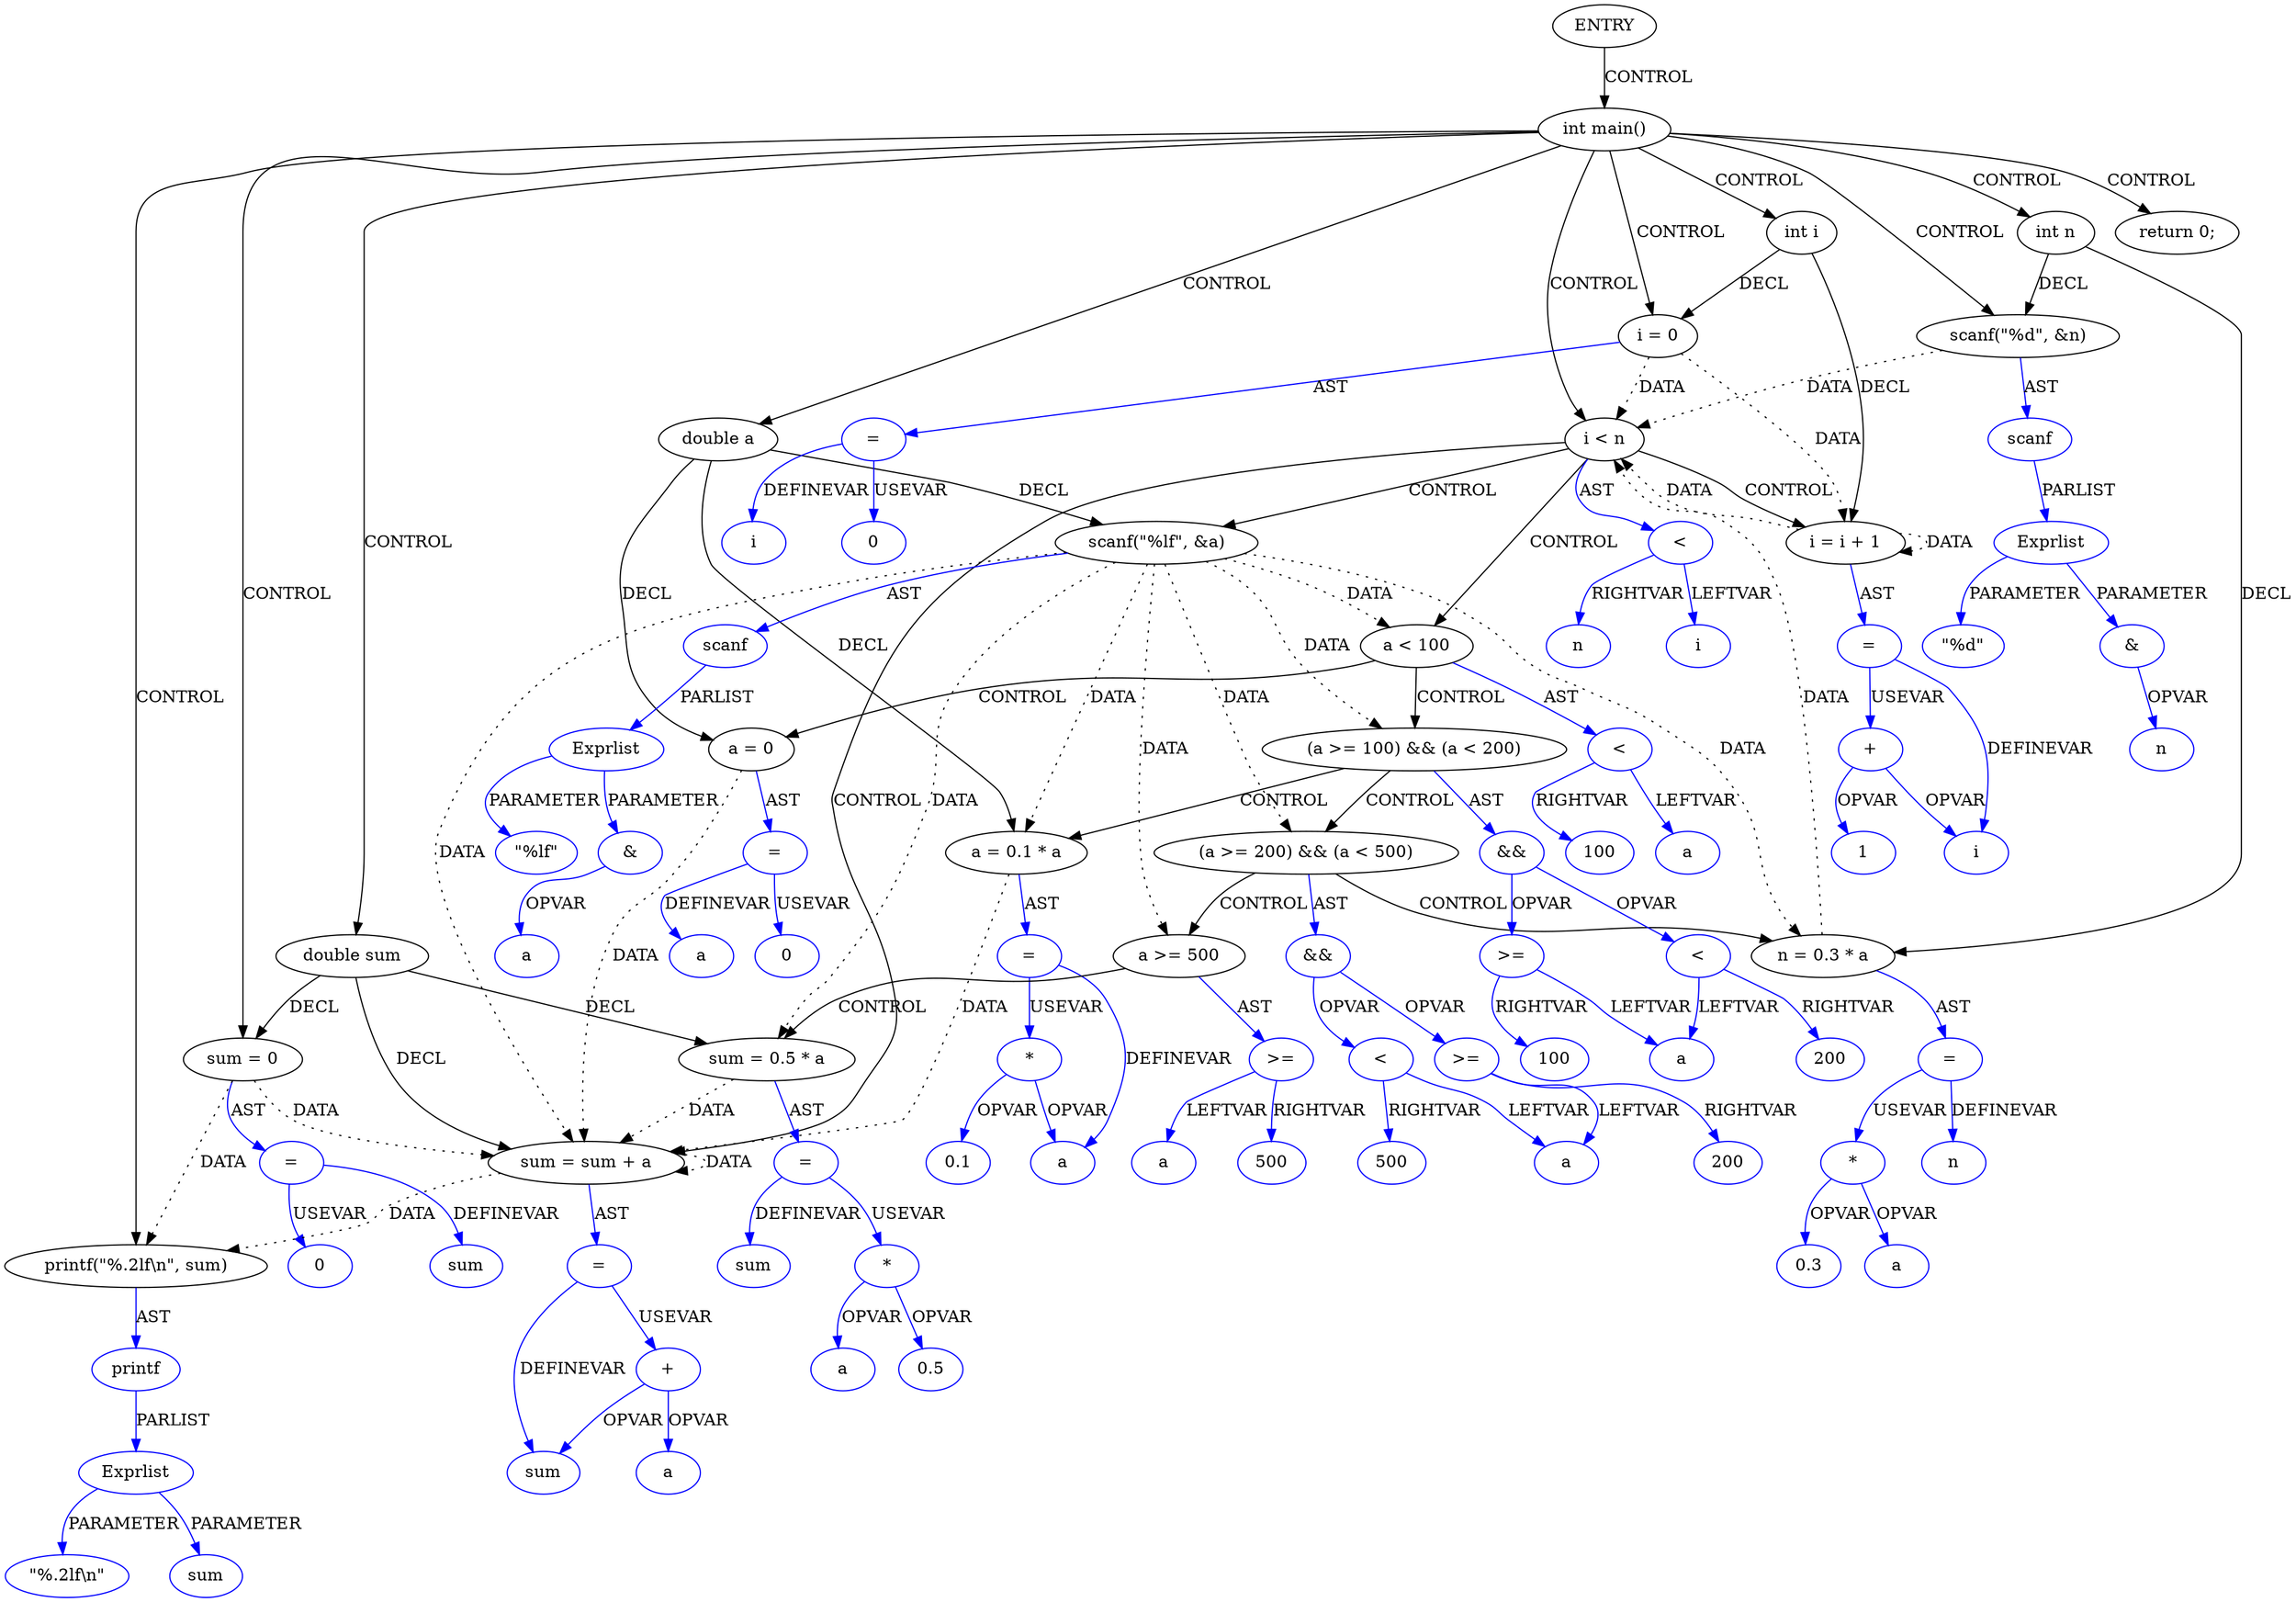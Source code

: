 digraph G{
Node1 [label="ENTRY",type="ENTRY",coord="-1"];
Node2 [label="int main()",type="CONTROL",coord="3"];
Node4 [label="int i",type="DECL",coord="4",varname="i",vartype="int"];
Node5 [label="int n",type="DECL",coord="5",varname="n",vartype="int"];
Node6 [label="double a",type="DECL",coord="6",varname="a",vartype="double"];
Node7 [label="double sum",type="DECL",coord="7",varname="sum",vartype="double"];
Node8 [label="sum = 0",type="ASSIGN",coord="8"];
Node9 [label="=",type="ASSIGNOP",coord="8",color=blue];
Node10 [label="sum",type="VAR",coord="8",color=blue];
Node11 [label="0",type="CONST",coord="8",color=blue];
Node12 [label="scanf(\"%d\", &n)",type="CALL",coord="9"];
Node13 [label="scanf",type="FUNCNAME",coord="9",color=blue];
Node14 [label="Exprlist",type="EXPRS",coord="9",color=blue];
Node15 [label="\"%d\"",type="CONST",coord="9",color=blue];
Node16 [label="&",type="OP",coord="9",color=blue];
Node17 [label="n",type="VAR",coord="9",color=blue];
Node18 [label="i = 0",type="ASSIGN",coord="10"];
Node19 [label="=",type="ASSIGNOP",coord="10",color=blue];
Node20 [label="i",type="VAR",coord="10",color=blue];
Node21 [label="0",type="CONST",coord="10",color=blue];
Node22 [label="i < n",type="CONTROL",coord="10"];
Node25 [label="scanf(\"%lf\", &a)",type="CALL",coord="11"];
Node26 [label="scanf",type="FUNCNAME",coord="11",color=blue];
Node27 [label="Exprlist",type="EXPRS",coord="11",color=blue];
Node28 [label="\"%lf\"",type="CONST",coord="11",color=blue];
Node29 [label="&",type="OP",coord="11",color=blue];
Node30 [label="a",type="VAR",coord="11",color=blue];
Node31 [label="a < 100",type="CONTROL",coord="12"];
Node33 [label="a = 0",type="ASSIGN",coord="13"];
Node34 [label="=",type="ASSIGNOP",coord="13",color=blue];
Node35 [label="a",type="VAR",coord="13",color=blue];
Node36 [label="0",type="CONST",coord="13",color=blue];
Node37 [label="(a >= 100) && (a < 200)",type="CONTROL",coord="14"];
Node39 [label="a = 0.1 * a",type="ASSIGN",coord="15"];
Node40 [label="=",type="ASSIGNOP",coord="15",color=blue];
Node41 [label="a",type="VAR",coord="15",color=blue];
Node42 [label="*",type="OP",coord="15",color=blue];
Node43 [label="0.1",type="CONST",coord="15",color=blue];
Node44 [label="(a >= 200) && (a < 500)",type="CONTROL",coord="16"];
Node46 [label="n = 0.3 * a",type="ASSIGN",coord="17"];
Node47 [label="=",type="ASSIGNOP",coord="17",color=blue];
Node48 [label="n",type="VAR",coord="17",color=blue];
Node49 [label="*",type="OP",coord="17",color=blue];
Node50 [label="0.3",type="CONST",coord="17",color=blue];
Node51 [label="a",type="VAR",coord="17",color=blue];
Node52 [label="a >= 500",type="CONTROL",coord="18"];
Node54 [label="sum = 0.5 * a",type="ASSIGN",coord="19"];
Node55 [label="=",type="ASSIGNOP",coord="19",color=blue];
Node56 [label="sum",type="VAR",coord="19",color=blue];
Node57 [label="*",type="OP",coord="19",color=blue];
Node58 [label="0.5",type="CONST",coord="19",color=blue];
Node59 [label="a",type="VAR",coord="19",color=blue];
Node60 [label=">=",type="OP",coord="18",color=blue];
Node61 [label="a",type="VAR",coord="18",color=blue];
Node62 [label="500",type="CONST",coord="18",color=blue];
Node63 [label="&&",type="OP",coord="16",color=blue];
Node64 [label=">=",type="OP",coord="16",color=blue];
Node65 [label="a",type="VAR",coord="16",color=blue];
Node66 [label="200",type="CONST",coord="16",color=blue];
Node67 [label="<",type="OP",coord="16",color=blue];
Node68 [label="500",type="CONST",coord="16",color=blue];
Node69 [label="&&",type="OP",coord="14",color=blue];
Node70 [label=">=",type="OP",coord="14",color=blue];
Node71 [label="a",type="VAR",coord="14",color=blue];
Node72 [label="100",type="CONST",coord="14",color=blue];
Node73 [label="<",type="OP",coord="14",color=blue];
Node74 [label="200",type="CONST",coord="14",color=blue];
Node75 [label="<",type="OP",coord="12",color=blue];
Node76 [label="a",type="VAR",coord="12",color=blue];
Node77 [label="100",type="CONST",coord="12",color=blue];
Node78 [label="sum = sum + a",type="ASSIGN",coord="21"];
Node79 [label="=",type="ASSIGNOP",coord="21",color=blue];
Node80 [label="sum",type="VAR",coord="21",color=blue];
Node81 [label="+",type="OP",coord="21",color=blue];
Node82 [label="a",type="VAR",coord="21",color=blue];
Node83 [label="i = i + 1",type="ASSIGN",coord="10"];
Node84 [label="=",type="ASSIGNOP",coord="10",color=blue];
Node85 [label="i",type="VAR",coord="10",color=blue];
Node86 [label="+",type="OP",coord="10",color=blue];
Node87 [label="1",type="CONST",coord="10",color=blue];
Node88 [label="<",type="OP",coord="10",color=blue];
Node89 [label="i",type="VAR",coord="10",color=blue];
Node90 [label="n",type="VAR",coord="10",color=blue];
Node91 [label="printf(\"%.2lf\\n\", sum)",type="CALL",coord="23"];
Node92 [label="printf",type="FUNCNAME",coord="23",color=blue];
Node93 [label="Exprlist",type="EXPRS",coord="23",color=blue];
Node94 [label="\"%.2lf\\n\"",type="CONST",coord="23",color=blue];
Node95 [label="sum",type="VAR",coord="23",color=blue];
Node96 [label="return 0;",type="CONTROL",coord="24"];
Node1->Node2 [label = "CONTROL" ];
Node2->Node4 [label = "CONTROL" ];
Node2->Node5 [label = "CONTROL" ];
Node2->Node6 [label = "CONTROL" ];
Node2->Node7 [label = "CONTROL" ];
Node2->Node8 [label = "CONTROL" ];
Node2->Node12 [label = "CONTROL" ];
Node2->Node18 [label = "CONTROL" ];
Node2->Node22 [label = "CONTROL" ];
Node2->Node91 [label = "CONTROL" ];
Node2->Node96 [label = "CONTROL" ];
Node22->Node25 [label = "CONTROL" ];
Node22->Node31 [label = "CONTROL" ];
Node22->Node78 [label = "CONTROL" ];
Node22->Node83 [label = "CONTROL" ];
Node31->Node33 [label = "CONTROL" ];
Node31->Node37 [label = "CONTROL" ];
Node37->Node39 [label = "CONTROL" ];
Node37->Node44 [label = "CONTROL" ];
Node44->Node46 [label = "CONTROL" ];
Node44->Node52 [label = "CONTROL" ];
Node52->Node54 [label = "CONTROL" ];
Node8->Node78 [label = "DATA", style = dotted ]
Node8->Node91 [label = "DATA", style = dotted ]
Node12->Node22 [label = "DATA", style = dotted ]
Node18->Node22 [label = "DATA", style = dotted ]
Node18->Node83 [label = "DATA", style = dotted ]
Node25->Node31 [label = "DATA", style = dotted ]
Node25->Node37 [label = "DATA", style = dotted ]
Node25->Node39 [label = "DATA", style = dotted ]
Node25->Node44 [label = "DATA", style = dotted ]
Node25->Node46 [label = "DATA", style = dotted ]
Node25->Node52 [label = "DATA", style = dotted ]
Node25->Node54 [label = "DATA", style = dotted ]
Node25->Node78 [label = "DATA", style = dotted ]
Node33->Node78 [label = "DATA", style = dotted ]
Node39->Node78 [label = "DATA", style = dotted ]
Node46->Node22 [label = "DATA", style = dotted ]
Node54->Node78 [label = "DATA", style = dotted ]
Node78->Node78 [label = "DATA", style = dotted ]
Node78->Node91 [label = "DATA", style = dotted ]
Node83->Node22 [label = "DATA", style = dotted ]
Node83->Node83 [label = "DATA", style = dotted ]
Node4->Node18 [label = "DECL"]
Node4->Node83 [label = "DECL"]
Node5->Node12 [label = "DECL"]
Node5->Node46 [label = "DECL"]
Node6->Node39 [label = "DECL"]
Node6->Node25 [label = "DECL"]
Node6->Node33 [label = "DECL"]
Node7->Node54 [label = "DECL"]
Node7->Node78 [label = "DECL"]
Node7->Node8 [label = "DECL"]
Node8->Node9 [label = "AST" color=blue]
Node9->Node10 [label = "DEFINEVAR" color=blue]
Node9->Node11 [label = "USEVAR" color=blue]
Node12->Node13 [label = "AST" color=blue]
Node13->Node14 [label = "PARLIST" color=blue]
Node14->Node15 [label = "PARAMETER" color=blue]
Node14->Node16 [label = "PARAMETER" color=blue]
Node16->Node17 [label = "OPVAR" color=blue]
Node18->Node19 [label = "AST" color=blue]
Node19->Node20 [label = "DEFINEVAR" color=blue]
Node19->Node21 [label = "USEVAR" color=blue]
Node22->Node88 [label = "AST" color=blue]
Node25->Node26 [label = "AST" color=blue]
Node26->Node27 [label = "PARLIST" color=blue]
Node27->Node28 [label = "PARAMETER" color=blue]
Node27->Node29 [label = "PARAMETER" color=blue]
Node29->Node30 [label = "OPVAR" color=blue]
Node31->Node75 [label = "AST" color=blue]
Node33->Node34 [label = "AST" color=blue]
Node34->Node35 [label = "DEFINEVAR" color=blue]
Node34->Node36 [label = "USEVAR" color=blue]
Node37->Node69 [label = "AST" color=blue]
Node39->Node40 [label = "AST" color=blue]
Node40->Node41 [label = "DEFINEVAR" color=blue]
Node40->Node42 [label = "USEVAR" color=blue]
Node42->Node43 [label = "OPVAR" color=blue]
Node42->Node41 [label = "OPVAR" color=blue]
Node44->Node63 [label = "AST" color=blue]
Node46->Node47 [label = "AST" color=blue]
Node47->Node48 [label = "DEFINEVAR" color=blue]
Node47->Node49 [label = "USEVAR" color=blue]
Node49->Node50 [label = "OPVAR" color=blue]
Node49->Node51 [label = "OPVAR" color=blue]
Node52->Node60 [label = "AST" color=blue]
Node54->Node55 [label = "AST" color=blue]
Node55->Node56 [label = "DEFINEVAR" color=blue]
Node55->Node57 [label = "USEVAR" color=blue]
Node57->Node58 [label = "OPVAR" color=blue]
Node57->Node59 [label = "OPVAR" color=blue]
Node60->Node61 [label = "LEFTVAR" color=blue]
Node60->Node62 [label = "RIGHTVAR" color=blue]
Node63->Node64 [label = "OPVAR" color=blue]
Node63->Node67 [label = "OPVAR" color=blue]
Node64->Node65 [label = "LEFTVAR" color=blue]
Node64->Node66 [label = "RIGHTVAR" color=blue]
Node67->Node65 [label = "LEFTVAR" color=blue]
Node67->Node68 [label = "RIGHTVAR" color=blue]
Node69->Node70 [label = "OPVAR" color=blue]
Node69->Node73 [label = "OPVAR" color=blue]
Node70->Node71 [label = "LEFTVAR" color=blue]
Node70->Node72 [label = "RIGHTVAR" color=blue]
Node73->Node71 [label = "LEFTVAR" color=blue]
Node73->Node74 [label = "RIGHTVAR" color=blue]
Node75->Node76 [label = "LEFTVAR" color=blue]
Node75->Node77 [label = "RIGHTVAR" color=blue]
Node78->Node79 [label = "AST" color=blue]
Node79->Node80 [label = "DEFINEVAR" color=blue]
Node79->Node81 [label = "USEVAR" color=blue]
Node81->Node80 [label = "OPVAR" color=blue]
Node81->Node82 [label = "OPVAR" color=blue]
Node83->Node84 [label = "AST" color=blue]
Node84->Node85 [label = "DEFINEVAR" color=blue]
Node84->Node86 [label = "USEVAR" color=blue]
Node86->Node85 [label = "OPVAR" color=blue]
Node86->Node87 [label = "OPVAR" color=blue]
Node88->Node89 [label = "LEFTVAR" color=blue]
Node88->Node90 [label = "RIGHTVAR" color=blue]
Node91->Node92 [label = "AST" color=blue]
Node92->Node93 [label = "PARLIST" color=blue]
Node93->Node94 [label = "PARAMETER" color=blue]
Node93->Node95 [label = "PARAMETER" color=blue]
}
